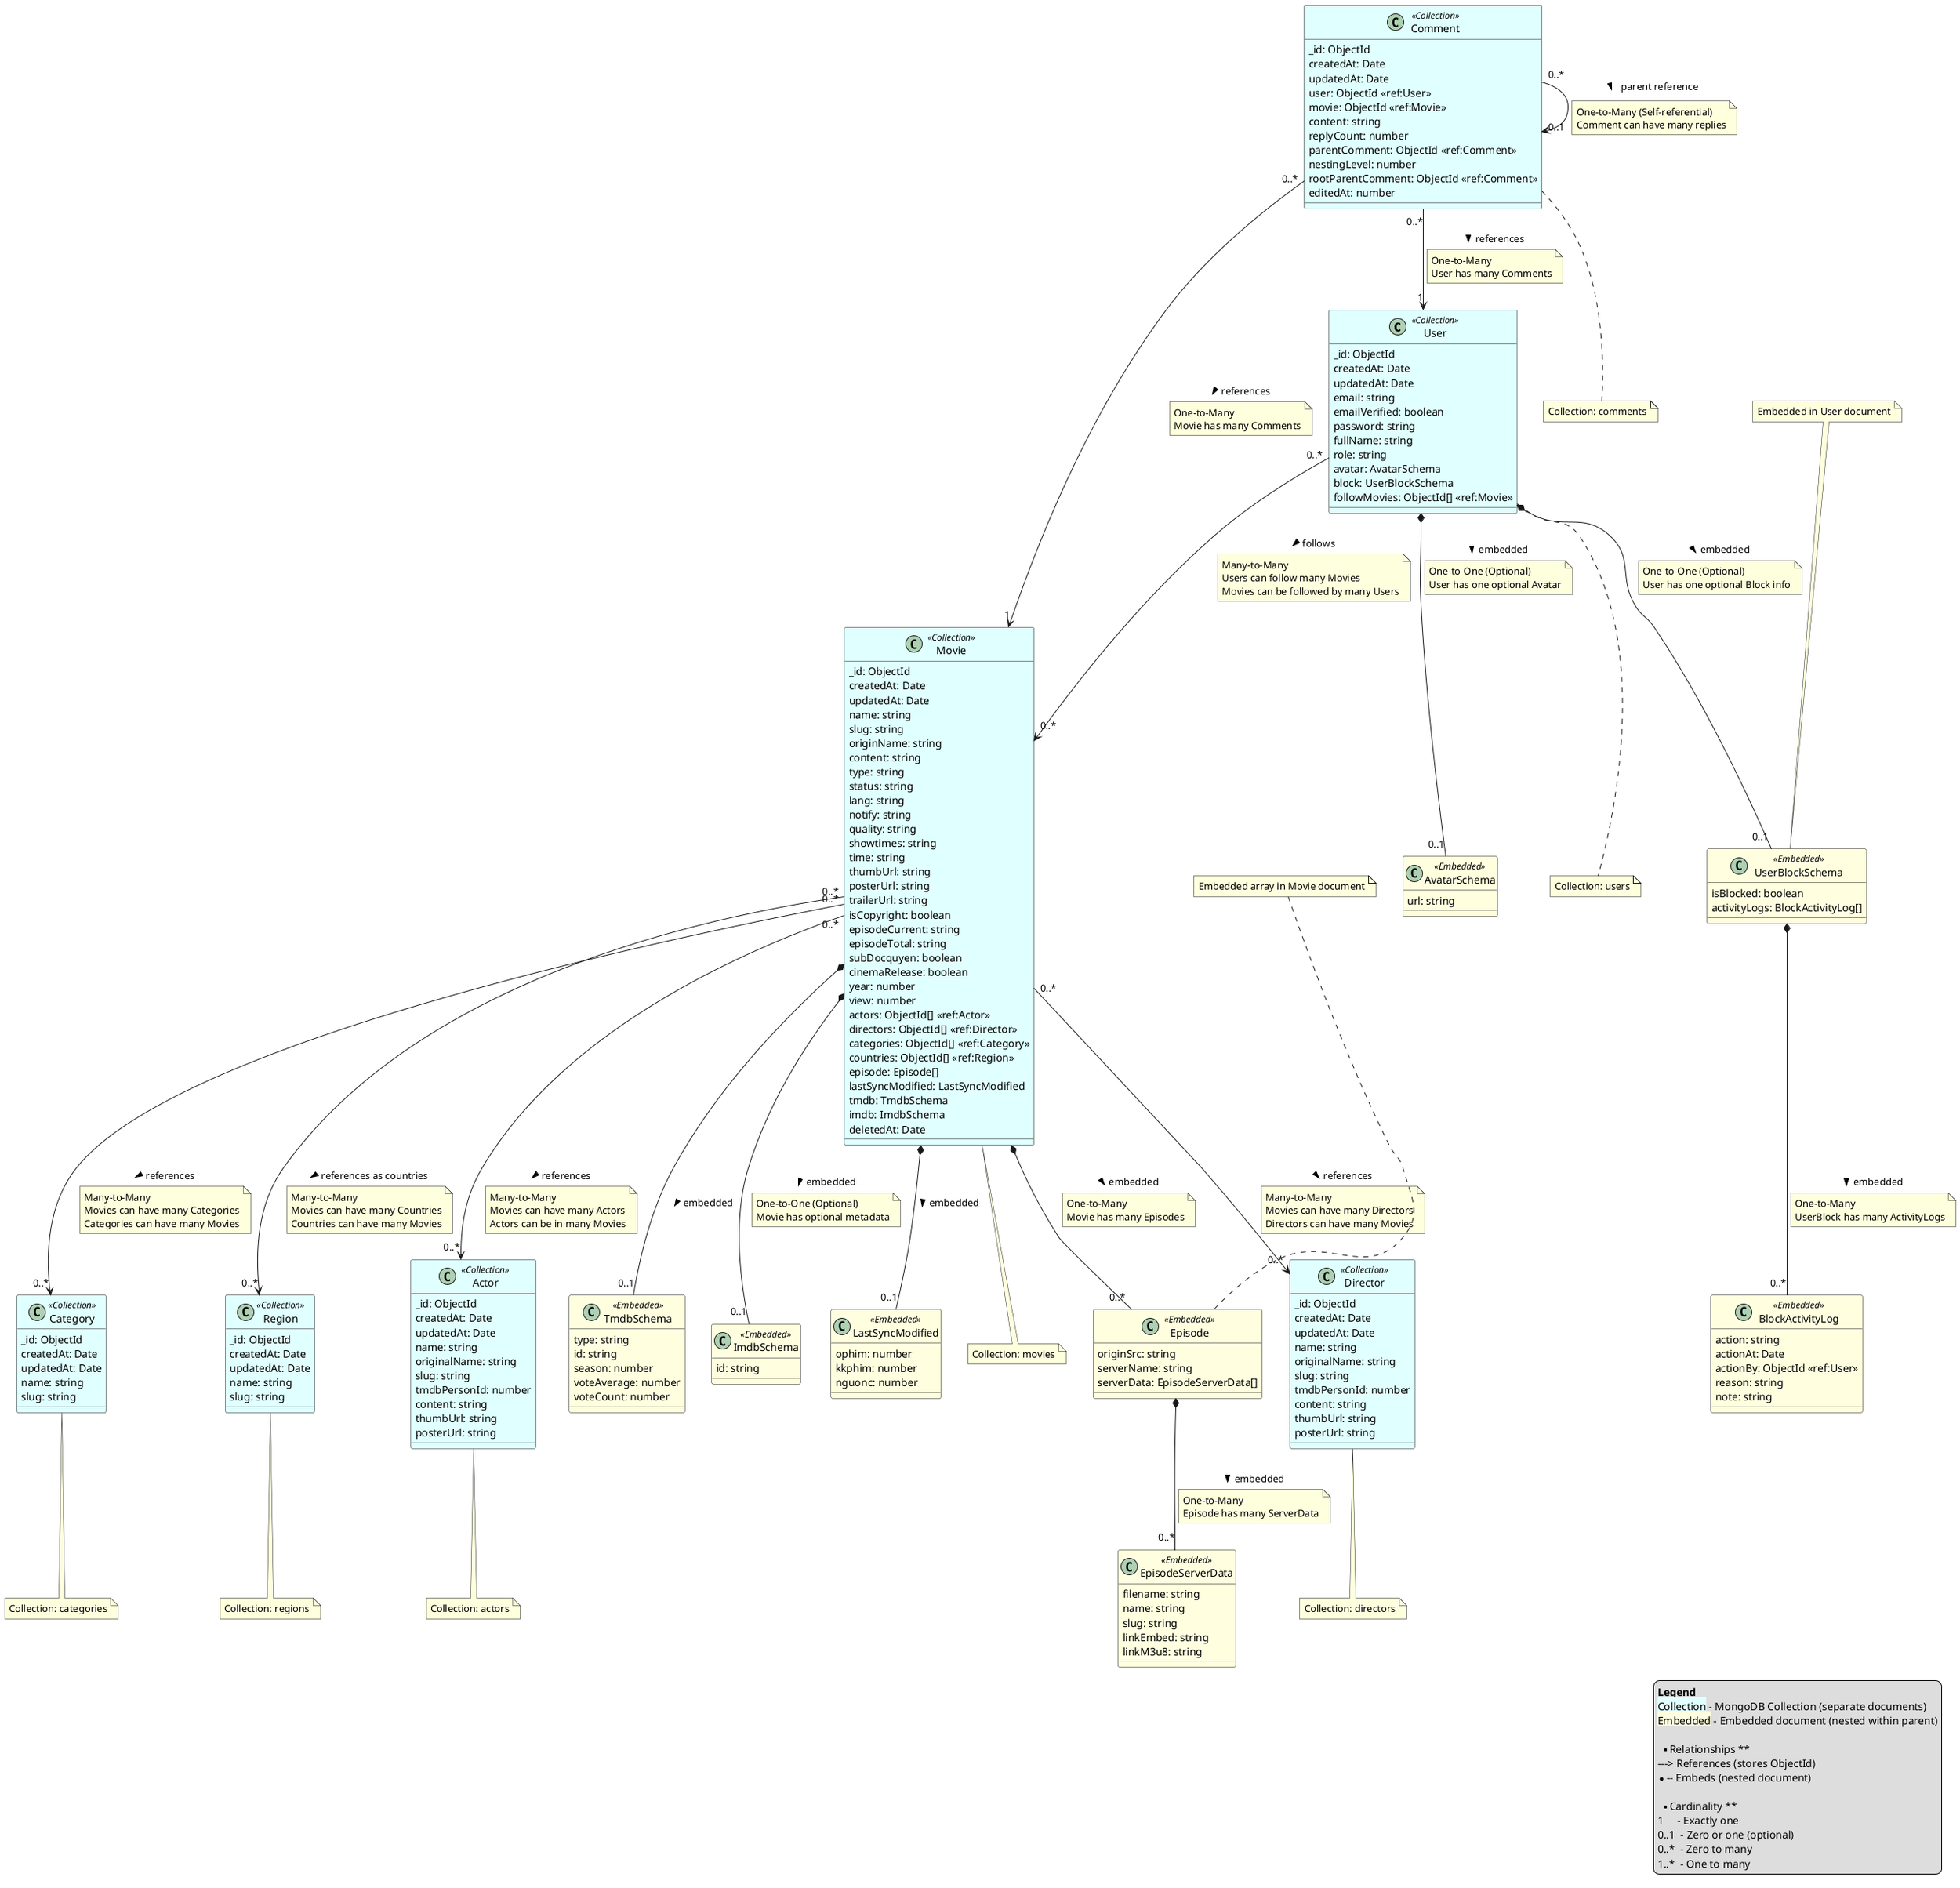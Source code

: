 @startuml VePhim NoSQL ERD

' Color coding
!define COLLECTION_BG_COLOR LightCyan
!define EMBEDDED_BG_COLOR LightYellow

' Collections (actual MongoDB collections)
class User << Collection >> #COLLECTION_BG_COLOR {
  _id: ObjectId
  createdAt: Date
  updatedAt: Date
  email: string
  emailVerified: boolean
  password: string
  fullName: string
  role: string
  avatar: AvatarSchema
  block: UserBlockSchema
  followMovies: ObjectId[] <<ref:Movie>>
}

class Movie << Collection >> #COLLECTION_BG_COLOR {
  _id: ObjectId
  createdAt: Date
  updatedAt: Date
  name: string
  slug: string
  originName: string
  content: string
  type: string
  status: string
  lang: string
  notify: string
  quality: string
  showtimes: string
  time: string
  thumbUrl: string
  posterUrl: string
  trailerUrl: string
  isCopyright: boolean
  episodeCurrent: string
  episodeTotal: string
  subDocquyen: boolean
  cinemaRelease: boolean
  year: number
  view: number
  actors: ObjectId[] <<ref:Actor>>
  directors: ObjectId[] <<ref:Director>>
  categories: ObjectId[] <<ref:Category>>
  countries: ObjectId[] <<ref:Region>>
  episode: Episode[]
  lastSyncModified: LastSyncModified
  tmdb: TmdbSchema
  imdb: ImdbSchema
  deletedAt: Date
}

class Actor << Collection >> #COLLECTION_BG_COLOR {
  _id: ObjectId
  createdAt: Date
  updatedAt: Date
  name: string
  originalName: string
  slug: string
  tmdbPersonId: number
  content: string
  thumbUrl: string
  posterUrl: string
}

class Director << Collection >> #COLLECTION_BG_COLOR {
  _id: ObjectId
  createdAt: Date
  updatedAt: Date
  name: string
  originalName: string
  slug: string
  tmdbPersonId: number
  content: string
  thumbUrl: string
  posterUrl: string
}

class Category << Collection >> #COLLECTION_BG_COLOR {
  _id: ObjectId
  createdAt: Date
  updatedAt: Date
  name: string
  slug: string
}

class Region << Collection >> #COLLECTION_BG_COLOR {
  _id: ObjectId
  createdAt: Date
  updatedAt: Date
  name: string
  slug: string
}

class Comment << Collection >> #COLLECTION_BG_COLOR {
  _id: ObjectId
  createdAt: Date
  updatedAt: Date
  user: ObjectId <<ref:User>>
  movie: ObjectId <<ref:Movie>>
  content: string
  replyCount: number
  parentComment: ObjectId <<ref:Comment>>
  nestingLevel: number
  rootParentComment: ObjectId <<ref:Comment>>
  editedAt: number
}

' Embedded documents (stored within parent documents)
class UserBlockSchema << Embedded >> #EMBEDDED_BG_COLOR {
  isBlocked: boolean
  activityLogs: BlockActivityLog[]
}

class BlockActivityLog << Embedded >> #EMBEDDED_BG_COLOR {
  action: string
  actionAt: Date
  actionBy: ObjectId <<ref:User>>
  reason: string
  note: string
}

class AvatarSchema << Embedded >> #EMBEDDED_BG_COLOR {
  url: string
}

class Episode << Embedded >> #EMBEDDED_BG_COLOR {
  originSrc: string
  serverName: string
  serverData: EpisodeServerData[]
}

class EpisodeServerData << Embedded >> #EMBEDDED_BG_COLOR {
  filename: string
  name: string
  slug: string
  linkEmbed: string
  linkM3u8: string
}

class TmdbSchema << Embedded >> #EMBEDDED_BG_COLOR {
  type: string
  id: string
  season: number
  voteAverage: number
  voteCount: number
}

class ImdbSchema << Embedded >> #EMBEDDED_BG_COLOR {
  id: string
}

class LastSyncModified << Embedded >> #EMBEDDED_BG_COLOR {
  ophim: number
  kkphim: number
  nguonc: number
}

' Embedded document relationships (composition)
' One-to-One: User has one Avatar
User *-- "0..1" AvatarSchema : embedded >
note on link
  One-to-One (Optional)
  User has one optional Avatar
end note

' One-to-One: User has one UserBlockSchema
User *-- "0..1" UserBlockSchema : embedded >
note on link
  One-to-One (Optional)
  User has one optional Block info
end note

' One-to-Many: UserBlockSchema has many BlockActivityLogs
UserBlockSchema *-- "0..*" BlockActivityLog : embedded >
note on link
  One-to-Many
  UserBlock has many ActivityLogs
end note

' One-to-Many: Movie has many Episodes
Movie *-- "0..*" Episode : embedded >
note on link
  One-to-Many
  Movie has many Episodes
end note

' One-to-Many: Episode has many ServerData
Episode *-- "0..*" EpisodeServerData : embedded >
note on link
  One-to-Many
  Episode has many ServerData
end note

' One-to-One relationships for Movie metadata
Movie *-- "0..1" LastSyncModified : embedded >
Movie *-- "0..1" TmdbSchema : embedded >
Movie *-- "0..1" ImdbSchema : embedded >
note on link
  One-to-One (Optional)
  Movie has optional metadata
end note

' Reference relationships (by ObjectId)
' One-to-Many: User to Comments
Comment "0..*" --> "1" User : references >
note on link
  One-to-Many
  User has many Comments
end note

' One-to-Many: Movie to Comments
Comment "0..*" --> "1" Movie : references >
note on link
  One-to-Many
  Movie has many Comments
end note

' Self-referential One-to-Many: Comments can have replies
Comment "0..*" --> "0..1" Comment : parent reference >
note on link
  One-to-Many (Self-referential)
  Comment can have many replies
end note

' Many-to-Many: Movie to Actor
Movie "0..*" --> "0..*" Actor : references >
note on link
  Many-to-Many
  Movies can have many Actors
  Actors can be in many Movies
end note

' Many-to-Many: Movie to Director
Movie "0..*" --> "0..*" Director : references >
note on link
  Many-to-Many
  Movies can have many Directors
  Directors can have many Movies
end note

' Many-to-Many: Movie to Category
Movie "0..*" --> "0..*" Category : references >
note on link
  Many-to-Many
  Movies can have many Categories
  Categories can have many Movies
end note

' Many-to-Many: Movie to Region
Movie "0..*" --> "0..*" Region : references as countries >
note on link
  Many-to-Many
  Movies can have many Countries
  Countries can have many Movies
end note

' Many-to-Many: User follows Movies
User "0..*" --> "0..*" Movie : follows >
note on link
  Many-to-Many
  Users can follow many Movies
  Movies can be followed by many Users
end note

note top of UserBlockSchema
  Embedded in User document
end note

note top of Episode
  Embedded array in Movie document
end note

note bottom of User
  Collection: users
end note

note bottom of Movie
  Collection: movies
end note

note bottom of Actor
  Collection: actors
end note

note bottom of Director
  Collection: directors
end note

note bottom of Category
  Collection: categories
end note

note bottom of Region
  Collection: regions
end note

note bottom of Comment
  Collection: comments
end note

legend right
  **Legend**
  <back:LightCyan>Collection</back> - MongoDB Collection (separate documents)
  <back:LightYellow>Embedded</back> - Embedded document (nested within parent)

  ** Relationships **
  ---> References (stores ObjectId)
  *-- Embeds (nested document)

  ** Cardinality **
  1     - Exactly one
  0..1  - Zero or one (optional)
  0..*  - Zero to many
  1..*  - One to many
end legend

@enduml